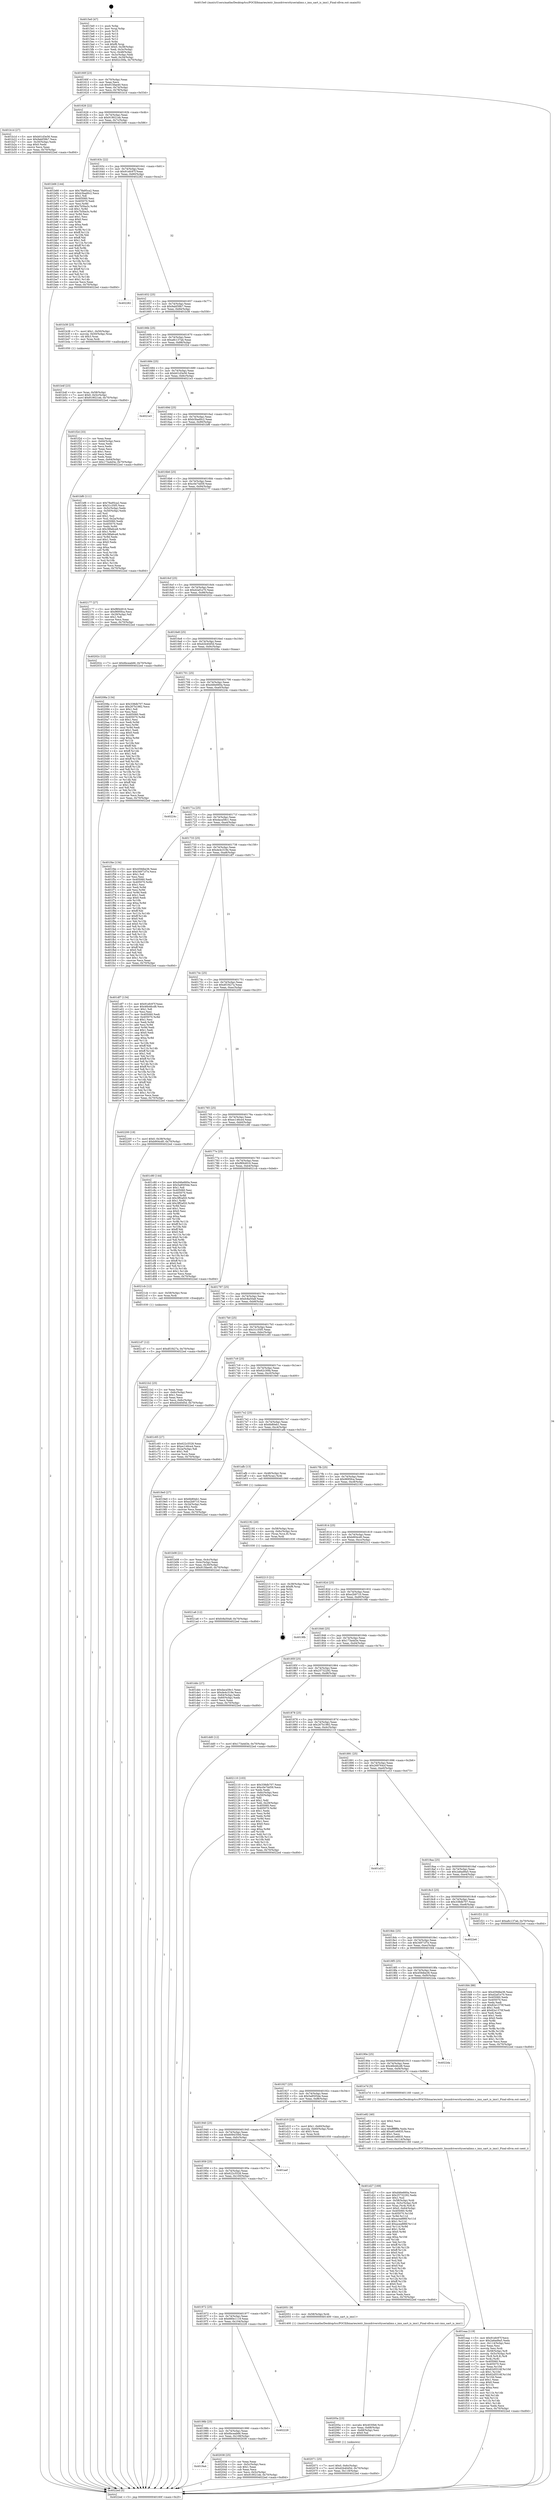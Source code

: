 digraph "0x4015e0" {
  label = "0x4015e0 (/mnt/c/Users/mathe/Desktop/tcc/POCII/binaries/extr_linuxdriversttyserialimx.c_imx_uart_is_imx1_Final-ollvm.out::main(0))"
  labelloc = "t"
  node[shape=record]

  Entry [label="",width=0.3,height=0.3,shape=circle,fillcolor=black,style=filled]
  "0x40160f" [label="{
     0x40160f [23]\l
     | [instrs]\l
     &nbsp;&nbsp;0x40160f \<+3\>: mov -0x70(%rbp),%eax\l
     &nbsp;&nbsp;0x401612 \<+2\>: mov %eax,%ecx\l
     &nbsp;&nbsp;0x401614 \<+6\>: sub $0x915fae40,%ecx\l
     &nbsp;&nbsp;0x40161a \<+3\>: mov %eax,-0x74(%rbp)\l
     &nbsp;&nbsp;0x40161d \<+3\>: mov %ecx,-0x78(%rbp)\l
     &nbsp;&nbsp;0x401620 \<+6\>: je 0000000000401b1d \<main+0x53d\>\l
  }"]
  "0x401b1d" [label="{
     0x401b1d [27]\l
     | [instrs]\l
     &nbsp;&nbsp;0x401b1d \<+5\>: mov $0xb01d3e56,%eax\l
     &nbsp;&nbsp;0x401b22 \<+5\>: mov $0x9abf39b7,%ecx\l
     &nbsp;&nbsp;0x401b27 \<+3\>: mov -0x30(%rbp),%edx\l
     &nbsp;&nbsp;0x401b2a \<+3\>: cmp $0x0,%edx\l
     &nbsp;&nbsp;0x401b2d \<+3\>: cmove %ecx,%eax\l
     &nbsp;&nbsp;0x401b30 \<+3\>: mov %eax,-0x70(%rbp)\l
     &nbsp;&nbsp;0x401b33 \<+5\>: jmp 00000000004022ed \<main+0xd0d\>\l
  }"]
  "0x401626" [label="{
     0x401626 [22]\l
     | [instrs]\l
     &nbsp;&nbsp;0x401626 \<+5\>: jmp 000000000040162b \<main+0x4b\>\l
     &nbsp;&nbsp;0x40162b \<+3\>: mov -0x74(%rbp),%eax\l
     &nbsp;&nbsp;0x40162e \<+5\>: sub $0x919021eb,%eax\l
     &nbsp;&nbsp;0x401633 \<+3\>: mov %eax,-0x7c(%rbp)\l
     &nbsp;&nbsp;0x401636 \<+6\>: je 0000000000401b66 \<main+0x586\>\l
  }"]
  Exit [label="",width=0.3,height=0.3,shape=circle,fillcolor=black,style=filled,peripheries=2]
  "0x401b66" [label="{
     0x401b66 [144]\l
     | [instrs]\l
     &nbsp;&nbsp;0x401b66 \<+5\>: mov $0x78a95ca2,%eax\l
     &nbsp;&nbsp;0x401b6b \<+5\>: mov $0xb3bad0c2,%ecx\l
     &nbsp;&nbsp;0x401b70 \<+2\>: mov $0x1,%dl\l
     &nbsp;&nbsp;0x401b72 \<+7\>: mov 0x405060,%esi\l
     &nbsp;&nbsp;0x401b79 \<+7\>: mov 0x405070,%edi\l
     &nbsp;&nbsp;0x401b80 \<+3\>: mov %esi,%r8d\l
     &nbsp;&nbsp;0x401b83 \<+7\>: add $0x7b5ba3c,%r8d\l
     &nbsp;&nbsp;0x401b8a \<+4\>: sub $0x1,%r8d\l
     &nbsp;&nbsp;0x401b8e \<+7\>: sub $0x7b5ba3c,%r8d\l
     &nbsp;&nbsp;0x401b95 \<+4\>: imul %r8d,%esi\l
     &nbsp;&nbsp;0x401b99 \<+3\>: and $0x1,%esi\l
     &nbsp;&nbsp;0x401b9c \<+3\>: cmp $0x0,%esi\l
     &nbsp;&nbsp;0x401b9f \<+4\>: sete %r9b\l
     &nbsp;&nbsp;0x401ba3 \<+3\>: cmp $0xa,%edi\l
     &nbsp;&nbsp;0x401ba6 \<+4\>: setl %r10b\l
     &nbsp;&nbsp;0x401baa \<+3\>: mov %r9b,%r11b\l
     &nbsp;&nbsp;0x401bad \<+4\>: xor $0xff,%r11b\l
     &nbsp;&nbsp;0x401bb1 \<+3\>: mov %r10b,%bl\l
     &nbsp;&nbsp;0x401bb4 \<+3\>: xor $0xff,%bl\l
     &nbsp;&nbsp;0x401bb7 \<+3\>: xor $0x1,%dl\l
     &nbsp;&nbsp;0x401bba \<+3\>: mov %r11b,%r14b\l
     &nbsp;&nbsp;0x401bbd \<+4\>: and $0xff,%r14b\l
     &nbsp;&nbsp;0x401bc1 \<+3\>: and %dl,%r9b\l
     &nbsp;&nbsp;0x401bc4 \<+3\>: mov %bl,%r15b\l
     &nbsp;&nbsp;0x401bc7 \<+4\>: and $0xff,%r15b\l
     &nbsp;&nbsp;0x401bcb \<+3\>: and %dl,%r10b\l
     &nbsp;&nbsp;0x401bce \<+3\>: or %r9b,%r14b\l
     &nbsp;&nbsp;0x401bd1 \<+3\>: or %r10b,%r15b\l
     &nbsp;&nbsp;0x401bd4 \<+3\>: xor %r15b,%r14b\l
     &nbsp;&nbsp;0x401bd7 \<+3\>: or %bl,%r11b\l
     &nbsp;&nbsp;0x401bda \<+4\>: xor $0xff,%r11b\l
     &nbsp;&nbsp;0x401bde \<+3\>: or $0x1,%dl\l
     &nbsp;&nbsp;0x401be1 \<+3\>: and %dl,%r11b\l
     &nbsp;&nbsp;0x401be4 \<+3\>: or %r11b,%r14b\l
     &nbsp;&nbsp;0x401be7 \<+4\>: test $0x1,%r14b\l
     &nbsp;&nbsp;0x401beb \<+3\>: cmovne %ecx,%eax\l
     &nbsp;&nbsp;0x401bee \<+3\>: mov %eax,-0x70(%rbp)\l
     &nbsp;&nbsp;0x401bf1 \<+5\>: jmp 00000000004022ed \<main+0xd0d\>\l
  }"]
  "0x40163c" [label="{
     0x40163c [22]\l
     | [instrs]\l
     &nbsp;&nbsp;0x40163c \<+5\>: jmp 0000000000401641 \<main+0x61\>\l
     &nbsp;&nbsp;0x401641 \<+3\>: mov -0x74(%rbp),%eax\l
     &nbsp;&nbsp;0x401644 \<+5\>: sub $0x91efc97f,%eax\l
     &nbsp;&nbsp;0x401649 \<+3\>: mov %eax,-0x80(%rbp)\l
     &nbsp;&nbsp;0x40164c \<+6\>: je 0000000000402282 \<main+0xca2\>\l
  }"]
  "0x4021d7" [label="{
     0x4021d7 [12]\l
     | [instrs]\l
     &nbsp;&nbsp;0x4021d7 \<+7\>: movl $0xdf1f427a,-0x70(%rbp)\l
     &nbsp;&nbsp;0x4021de \<+5\>: jmp 00000000004022ed \<main+0xd0d\>\l
  }"]
  "0x402282" [label="{
     0x402282\l
  }", style=dashed]
  "0x401652" [label="{
     0x401652 [25]\l
     | [instrs]\l
     &nbsp;&nbsp;0x401652 \<+5\>: jmp 0000000000401657 \<main+0x77\>\l
     &nbsp;&nbsp;0x401657 \<+3\>: mov -0x74(%rbp),%eax\l
     &nbsp;&nbsp;0x40165a \<+5\>: sub $0x9abf39b7,%eax\l
     &nbsp;&nbsp;0x40165f \<+6\>: mov %eax,-0x84(%rbp)\l
     &nbsp;&nbsp;0x401665 \<+6\>: je 0000000000401b38 \<main+0x558\>\l
  }"]
  "0x4021a6" [label="{
     0x4021a6 [12]\l
     | [instrs]\l
     &nbsp;&nbsp;0x4021a6 \<+7\>: movl $0xfc8a50a8,-0x70(%rbp)\l
     &nbsp;&nbsp;0x4021ad \<+5\>: jmp 00000000004022ed \<main+0xd0d\>\l
  }"]
  "0x401b38" [label="{
     0x401b38 [23]\l
     | [instrs]\l
     &nbsp;&nbsp;0x401b38 \<+7\>: movl $0x1,-0x50(%rbp)\l
     &nbsp;&nbsp;0x401b3f \<+4\>: movslq -0x50(%rbp),%rax\l
     &nbsp;&nbsp;0x401b43 \<+4\>: shl $0x3,%rax\l
     &nbsp;&nbsp;0x401b47 \<+3\>: mov %rax,%rdi\l
     &nbsp;&nbsp;0x401b4a \<+5\>: call 0000000000401050 \<malloc@plt\>\l
     | [calls]\l
     &nbsp;&nbsp;0x401050 \{1\} (unknown)\l
  }"]
  "0x40166b" [label="{
     0x40166b [25]\l
     | [instrs]\l
     &nbsp;&nbsp;0x40166b \<+5\>: jmp 0000000000401670 \<main+0x90\>\l
     &nbsp;&nbsp;0x401670 \<+3\>: mov -0x74(%rbp),%eax\l
     &nbsp;&nbsp;0x401673 \<+5\>: sub $0xa8c137ab,%eax\l
     &nbsp;&nbsp;0x401678 \<+6\>: mov %eax,-0x88(%rbp)\l
     &nbsp;&nbsp;0x40167e \<+6\>: je 0000000000401f2d \<main+0x94d\>\l
  }"]
  "0x402071" [label="{
     0x402071 [25]\l
     | [instrs]\l
     &nbsp;&nbsp;0x402071 \<+7\>: movl $0x0,-0x6c(%rbp)\l
     &nbsp;&nbsp;0x402078 \<+7\>: movl $0xd2b40d5d,-0x70(%rbp)\l
     &nbsp;&nbsp;0x40207f \<+6\>: mov %eax,-0x118(%rbp)\l
     &nbsp;&nbsp;0x402085 \<+5\>: jmp 00000000004022ed \<main+0xd0d\>\l
  }"]
  "0x401f2d" [label="{
     0x401f2d [33]\l
     | [instrs]\l
     &nbsp;&nbsp;0x401f2d \<+2\>: xor %eax,%eax\l
     &nbsp;&nbsp;0x401f2f \<+3\>: mov -0x64(%rbp),%ecx\l
     &nbsp;&nbsp;0x401f32 \<+2\>: mov %eax,%edx\l
     &nbsp;&nbsp;0x401f34 \<+2\>: sub %ecx,%edx\l
     &nbsp;&nbsp;0x401f36 \<+2\>: mov %eax,%ecx\l
     &nbsp;&nbsp;0x401f38 \<+3\>: sub $0x1,%ecx\l
     &nbsp;&nbsp;0x401f3b \<+2\>: add %ecx,%edx\l
     &nbsp;&nbsp;0x401f3d \<+2\>: sub %edx,%eax\l
     &nbsp;&nbsp;0x401f3f \<+3\>: mov %eax,-0x64(%rbp)\l
     &nbsp;&nbsp;0x401f42 \<+7\>: movl $0x173a4d3e,-0x70(%rbp)\l
     &nbsp;&nbsp;0x401f49 \<+5\>: jmp 00000000004022ed \<main+0xd0d\>\l
  }"]
  "0x401684" [label="{
     0x401684 [25]\l
     | [instrs]\l
     &nbsp;&nbsp;0x401684 \<+5\>: jmp 0000000000401689 \<main+0xa9\>\l
     &nbsp;&nbsp;0x401689 \<+3\>: mov -0x74(%rbp),%eax\l
     &nbsp;&nbsp;0x40168c \<+5\>: sub $0xb01d3e56,%eax\l
     &nbsp;&nbsp;0x401691 \<+6\>: mov %eax,-0x8c(%rbp)\l
     &nbsp;&nbsp;0x401697 \<+6\>: je 00000000004021e3 \<main+0xc03\>\l
  }"]
  "0x40205a" [label="{
     0x40205a [23]\l
     | [instrs]\l
     &nbsp;&nbsp;0x40205a \<+10\>: movabs $0x4030b6,%rdi\l
     &nbsp;&nbsp;0x402064 \<+3\>: mov %eax,-0x68(%rbp)\l
     &nbsp;&nbsp;0x402067 \<+3\>: mov -0x68(%rbp),%esi\l
     &nbsp;&nbsp;0x40206a \<+2\>: mov $0x0,%al\l
     &nbsp;&nbsp;0x40206c \<+5\>: call 0000000000401040 \<printf@plt\>\l
     | [calls]\l
     &nbsp;&nbsp;0x401040 \{1\} (unknown)\l
  }"]
  "0x4021e3" [label="{
     0x4021e3\l
  }", style=dashed]
  "0x40169d" [label="{
     0x40169d [25]\l
     | [instrs]\l
     &nbsp;&nbsp;0x40169d \<+5\>: jmp 00000000004016a2 \<main+0xc2\>\l
     &nbsp;&nbsp;0x4016a2 \<+3\>: mov -0x74(%rbp),%eax\l
     &nbsp;&nbsp;0x4016a5 \<+5\>: sub $0xb3bad0c2,%eax\l
     &nbsp;&nbsp;0x4016aa \<+6\>: mov %eax,-0x90(%rbp)\l
     &nbsp;&nbsp;0x4016b0 \<+6\>: je 0000000000401bf6 \<main+0x616\>\l
  }"]
  "0x4019a4" [label="{
     0x4019a4\l
  }", style=dashed]
  "0x401bf6" [label="{
     0x401bf6 [111]\l
     | [instrs]\l
     &nbsp;&nbsp;0x401bf6 \<+5\>: mov $0x78a95ca2,%eax\l
     &nbsp;&nbsp;0x401bfb \<+5\>: mov $0x31c35f5,%ecx\l
     &nbsp;&nbsp;0x401c00 \<+3\>: mov -0x5c(%rbp),%edx\l
     &nbsp;&nbsp;0x401c03 \<+3\>: cmp -0x50(%rbp),%edx\l
     &nbsp;&nbsp;0x401c06 \<+4\>: setl %sil\l
     &nbsp;&nbsp;0x401c0a \<+4\>: and $0x1,%sil\l
     &nbsp;&nbsp;0x401c0e \<+4\>: mov %sil,-0x2a(%rbp)\l
     &nbsp;&nbsp;0x401c12 \<+7\>: mov 0x405060,%edx\l
     &nbsp;&nbsp;0x401c19 \<+7\>: mov 0x405070,%edi\l
     &nbsp;&nbsp;0x401c20 \<+3\>: mov %edx,%r8d\l
     &nbsp;&nbsp;0x401c23 \<+7\>: sub $0x38fa6ce8,%r8d\l
     &nbsp;&nbsp;0x401c2a \<+4\>: sub $0x1,%r8d\l
     &nbsp;&nbsp;0x401c2e \<+7\>: add $0x38fa6ce8,%r8d\l
     &nbsp;&nbsp;0x401c35 \<+4\>: imul %r8d,%edx\l
     &nbsp;&nbsp;0x401c39 \<+3\>: and $0x1,%edx\l
     &nbsp;&nbsp;0x401c3c \<+3\>: cmp $0x0,%edx\l
     &nbsp;&nbsp;0x401c3f \<+4\>: sete %sil\l
     &nbsp;&nbsp;0x401c43 \<+3\>: cmp $0xa,%edi\l
     &nbsp;&nbsp;0x401c46 \<+4\>: setl %r9b\l
     &nbsp;&nbsp;0x401c4a \<+3\>: mov %sil,%r10b\l
     &nbsp;&nbsp;0x401c4d \<+3\>: and %r9b,%r10b\l
     &nbsp;&nbsp;0x401c50 \<+3\>: xor %r9b,%sil\l
     &nbsp;&nbsp;0x401c53 \<+3\>: or %sil,%r10b\l
     &nbsp;&nbsp;0x401c56 \<+4\>: test $0x1,%r10b\l
     &nbsp;&nbsp;0x401c5a \<+3\>: cmovne %ecx,%eax\l
     &nbsp;&nbsp;0x401c5d \<+3\>: mov %eax,-0x70(%rbp)\l
     &nbsp;&nbsp;0x401c60 \<+5\>: jmp 00000000004022ed \<main+0xd0d\>\l
  }"]
  "0x4016b6" [label="{
     0x4016b6 [25]\l
     | [instrs]\l
     &nbsp;&nbsp;0x4016b6 \<+5\>: jmp 00000000004016bb \<main+0xdb\>\l
     &nbsp;&nbsp;0x4016bb \<+3\>: mov -0x74(%rbp),%eax\l
     &nbsp;&nbsp;0x4016be \<+5\>: sub $0xc0e74d59,%eax\l
     &nbsp;&nbsp;0x4016c3 \<+6\>: mov %eax,-0x94(%rbp)\l
     &nbsp;&nbsp;0x4016c9 \<+6\>: je 0000000000402177 \<main+0xb97\>\l
  }"]
  "0x402038" [label="{
     0x402038 [25]\l
     | [instrs]\l
     &nbsp;&nbsp;0x402038 \<+2\>: xor %eax,%eax\l
     &nbsp;&nbsp;0x40203a \<+3\>: mov -0x5c(%rbp),%ecx\l
     &nbsp;&nbsp;0x40203d \<+3\>: sub $0x1,%eax\l
     &nbsp;&nbsp;0x402040 \<+2\>: sub %eax,%ecx\l
     &nbsp;&nbsp;0x402042 \<+3\>: mov %ecx,-0x5c(%rbp)\l
     &nbsp;&nbsp;0x402045 \<+7\>: movl $0x919021eb,-0x70(%rbp)\l
     &nbsp;&nbsp;0x40204c \<+5\>: jmp 00000000004022ed \<main+0xd0d\>\l
  }"]
  "0x402177" [label="{
     0x402177 [27]\l
     | [instrs]\l
     &nbsp;&nbsp;0x402177 \<+5\>: mov $0xf8f44916,%eax\l
     &nbsp;&nbsp;0x40217c \<+5\>: mov $0x9695fca,%ecx\l
     &nbsp;&nbsp;0x402181 \<+3\>: mov -0x29(%rbp),%dl\l
     &nbsp;&nbsp;0x402184 \<+3\>: test $0x1,%dl\l
     &nbsp;&nbsp;0x402187 \<+3\>: cmovne %ecx,%eax\l
     &nbsp;&nbsp;0x40218a \<+3\>: mov %eax,-0x70(%rbp)\l
     &nbsp;&nbsp;0x40218d \<+5\>: jmp 00000000004022ed \<main+0xd0d\>\l
  }"]
  "0x4016cf" [label="{
     0x4016cf [25]\l
     | [instrs]\l
     &nbsp;&nbsp;0x4016cf \<+5\>: jmp 00000000004016d4 \<main+0xf4\>\l
     &nbsp;&nbsp;0x4016d4 \<+3\>: mov -0x74(%rbp),%eax\l
     &nbsp;&nbsp;0x4016d7 \<+5\>: sub $0xd2af1e70,%eax\l
     &nbsp;&nbsp;0x4016dc \<+6\>: mov %eax,-0x98(%rbp)\l
     &nbsp;&nbsp;0x4016e2 \<+6\>: je 000000000040202c \<main+0xa4c\>\l
  }"]
  "0x40198b" [label="{
     0x40198b [25]\l
     | [instrs]\l
     &nbsp;&nbsp;0x40198b \<+5\>: jmp 0000000000401990 \<main+0x3b0\>\l
     &nbsp;&nbsp;0x401990 \<+3\>: mov -0x74(%rbp),%eax\l
     &nbsp;&nbsp;0x401993 \<+5\>: sub $0x6bceab66,%eax\l
     &nbsp;&nbsp;0x401998 \<+6\>: mov %eax,-0x108(%rbp)\l
     &nbsp;&nbsp;0x40199e \<+6\>: je 0000000000402038 \<main+0xa58\>\l
  }"]
  "0x40202c" [label="{
     0x40202c [12]\l
     | [instrs]\l
     &nbsp;&nbsp;0x40202c \<+7\>: movl $0x6bceab66,-0x70(%rbp)\l
     &nbsp;&nbsp;0x402033 \<+5\>: jmp 00000000004022ed \<main+0xd0d\>\l
  }"]
  "0x4016e8" [label="{
     0x4016e8 [25]\l
     | [instrs]\l
     &nbsp;&nbsp;0x4016e8 \<+5\>: jmp 00000000004016ed \<main+0x10d\>\l
     &nbsp;&nbsp;0x4016ed \<+3\>: mov -0x74(%rbp),%eax\l
     &nbsp;&nbsp;0x4016f0 \<+5\>: sub $0xd2b40d5d,%eax\l
     &nbsp;&nbsp;0x4016f5 \<+6\>: mov %eax,-0x9c(%rbp)\l
     &nbsp;&nbsp;0x4016fb \<+6\>: je 000000000040208a \<main+0xaaa\>\l
  }"]
  "0x402228" [label="{
     0x402228\l
  }", style=dashed]
  "0x40208a" [label="{
     0x40208a [134]\l
     | [instrs]\l
     &nbsp;&nbsp;0x40208a \<+5\>: mov $0x338db707,%eax\l
     &nbsp;&nbsp;0x40208f \<+5\>: mov $0x267b1982,%ecx\l
     &nbsp;&nbsp;0x402094 \<+2\>: mov $0x1,%dl\l
     &nbsp;&nbsp;0x402096 \<+2\>: xor %esi,%esi\l
     &nbsp;&nbsp;0x402098 \<+7\>: mov 0x405060,%edi\l
     &nbsp;&nbsp;0x40209f \<+8\>: mov 0x405070,%r8d\l
     &nbsp;&nbsp;0x4020a7 \<+3\>: sub $0x1,%esi\l
     &nbsp;&nbsp;0x4020aa \<+3\>: mov %edi,%r9d\l
     &nbsp;&nbsp;0x4020ad \<+3\>: add %esi,%r9d\l
     &nbsp;&nbsp;0x4020b0 \<+4\>: imul %r9d,%edi\l
     &nbsp;&nbsp;0x4020b4 \<+3\>: and $0x1,%edi\l
     &nbsp;&nbsp;0x4020b7 \<+3\>: cmp $0x0,%edi\l
     &nbsp;&nbsp;0x4020ba \<+4\>: sete %r10b\l
     &nbsp;&nbsp;0x4020be \<+4\>: cmp $0xa,%r8d\l
     &nbsp;&nbsp;0x4020c2 \<+4\>: setl %r11b\l
     &nbsp;&nbsp;0x4020c6 \<+3\>: mov %r10b,%bl\l
     &nbsp;&nbsp;0x4020c9 \<+3\>: xor $0xff,%bl\l
     &nbsp;&nbsp;0x4020cc \<+3\>: mov %r11b,%r14b\l
     &nbsp;&nbsp;0x4020cf \<+4\>: xor $0xff,%r14b\l
     &nbsp;&nbsp;0x4020d3 \<+3\>: xor $0x1,%dl\l
     &nbsp;&nbsp;0x4020d6 \<+3\>: mov %bl,%r15b\l
     &nbsp;&nbsp;0x4020d9 \<+4\>: and $0xff,%r15b\l
     &nbsp;&nbsp;0x4020dd \<+3\>: and %dl,%r10b\l
     &nbsp;&nbsp;0x4020e0 \<+3\>: mov %r14b,%r12b\l
     &nbsp;&nbsp;0x4020e3 \<+4\>: and $0xff,%r12b\l
     &nbsp;&nbsp;0x4020e7 \<+3\>: and %dl,%r11b\l
     &nbsp;&nbsp;0x4020ea \<+3\>: or %r10b,%r15b\l
     &nbsp;&nbsp;0x4020ed \<+3\>: or %r11b,%r12b\l
     &nbsp;&nbsp;0x4020f0 \<+3\>: xor %r12b,%r15b\l
     &nbsp;&nbsp;0x4020f3 \<+3\>: or %r14b,%bl\l
     &nbsp;&nbsp;0x4020f6 \<+3\>: xor $0xff,%bl\l
     &nbsp;&nbsp;0x4020f9 \<+3\>: or $0x1,%dl\l
     &nbsp;&nbsp;0x4020fc \<+2\>: and %dl,%bl\l
     &nbsp;&nbsp;0x4020fe \<+3\>: or %bl,%r15b\l
     &nbsp;&nbsp;0x402101 \<+4\>: test $0x1,%r15b\l
     &nbsp;&nbsp;0x402105 \<+3\>: cmovne %ecx,%eax\l
     &nbsp;&nbsp;0x402108 \<+3\>: mov %eax,-0x70(%rbp)\l
     &nbsp;&nbsp;0x40210b \<+5\>: jmp 00000000004022ed \<main+0xd0d\>\l
  }"]
  "0x401701" [label="{
     0x401701 [25]\l
     | [instrs]\l
     &nbsp;&nbsp;0x401701 \<+5\>: jmp 0000000000401706 \<main+0x126\>\l
     &nbsp;&nbsp;0x401706 \<+3\>: mov -0x74(%rbp),%eax\l
     &nbsp;&nbsp;0x401709 \<+5\>: sub $0xd46e660a,%eax\l
     &nbsp;&nbsp;0x40170e \<+6\>: mov %eax,-0xa0(%rbp)\l
     &nbsp;&nbsp;0x401714 \<+6\>: je 000000000040224c \<main+0xc6c\>\l
  }"]
  "0x401972" [label="{
     0x401972 [25]\l
     | [instrs]\l
     &nbsp;&nbsp;0x401972 \<+5\>: jmp 0000000000401977 \<main+0x397\>\l
     &nbsp;&nbsp;0x401977 \<+3\>: mov -0x74(%rbp),%eax\l
     &nbsp;&nbsp;0x40197a \<+5\>: sub $0x680e1119,%eax\l
     &nbsp;&nbsp;0x40197f \<+6\>: mov %eax,-0x104(%rbp)\l
     &nbsp;&nbsp;0x401985 \<+6\>: je 0000000000402228 \<main+0xc48\>\l
  }"]
  "0x40224c" [label="{
     0x40224c\l
  }", style=dashed]
  "0x40171a" [label="{
     0x40171a [25]\l
     | [instrs]\l
     &nbsp;&nbsp;0x40171a \<+5\>: jmp 000000000040171f \<main+0x13f\>\l
     &nbsp;&nbsp;0x40171f \<+3\>: mov -0x74(%rbp),%eax\l
     &nbsp;&nbsp;0x401722 \<+5\>: sub $0xdaca58c1,%eax\l
     &nbsp;&nbsp;0x401727 \<+6\>: mov %eax,-0xa4(%rbp)\l
     &nbsp;&nbsp;0x40172d \<+6\>: je 0000000000401f4e \<main+0x96e\>\l
  }"]
  "0x402051" [label="{
     0x402051 [9]\l
     | [instrs]\l
     &nbsp;&nbsp;0x402051 \<+4\>: mov -0x58(%rbp),%rdi\l
     &nbsp;&nbsp;0x402055 \<+5\>: call 0000000000401400 \<imx_uart_is_imx1\>\l
     | [calls]\l
     &nbsp;&nbsp;0x401400 \{1\} (/mnt/c/Users/mathe/Desktop/tcc/POCII/binaries/extr_linuxdriversttyserialimx.c_imx_uart_is_imx1_Final-ollvm.out::imx_uart_is_imx1)\l
  }"]
  "0x401f4e" [label="{
     0x401f4e [134]\l
     | [instrs]\l
     &nbsp;&nbsp;0x401f4e \<+5\>: mov $0x459dbe36,%eax\l
     &nbsp;&nbsp;0x401f53 \<+5\>: mov $0x34971f7e,%ecx\l
     &nbsp;&nbsp;0x401f58 \<+2\>: mov $0x1,%dl\l
     &nbsp;&nbsp;0x401f5a \<+2\>: xor %esi,%esi\l
     &nbsp;&nbsp;0x401f5c \<+7\>: mov 0x405060,%edi\l
     &nbsp;&nbsp;0x401f63 \<+8\>: mov 0x405070,%r8d\l
     &nbsp;&nbsp;0x401f6b \<+3\>: sub $0x1,%esi\l
     &nbsp;&nbsp;0x401f6e \<+3\>: mov %edi,%r9d\l
     &nbsp;&nbsp;0x401f71 \<+3\>: add %esi,%r9d\l
     &nbsp;&nbsp;0x401f74 \<+4\>: imul %r9d,%edi\l
     &nbsp;&nbsp;0x401f78 \<+3\>: and $0x1,%edi\l
     &nbsp;&nbsp;0x401f7b \<+3\>: cmp $0x0,%edi\l
     &nbsp;&nbsp;0x401f7e \<+4\>: sete %r10b\l
     &nbsp;&nbsp;0x401f82 \<+4\>: cmp $0xa,%r8d\l
     &nbsp;&nbsp;0x401f86 \<+4\>: setl %r11b\l
     &nbsp;&nbsp;0x401f8a \<+3\>: mov %r10b,%bl\l
     &nbsp;&nbsp;0x401f8d \<+3\>: xor $0xff,%bl\l
     &nbsp;&nbsp;0x401f90 \<+3\>: mov %r11b,%r14b\l
     &nbsp;&nbsp;0x401f93 \<+4\>: xor $0xff,%r14b\l
     &nbsp;&nbsp;0x401f97 \<+3\>: xor $0x0,%dl\l
     &nbsp;&nbsp;0x401f9a \<+3\>: mov %bl,%r15b\l
     &nbsp;&nbsp;0x401f9d \<+4\>: and $0x0,%r15b\l
     &nbsp;&nbsp;0x401fa1 \<+3\>: and %dl,%r10b\l
     &nbsp;&nbsp;0x401fa4 \<+3\>: mov %r14b,%r12b\l
     &nbsp;&nbsp;0x401fa7 \<+4\>: and $0x0,%r12b\l
     &nbsp;&nbsp;0x401fab \<+3\>: and %dl,%r11b\l
     &nbsp;&nbsp;0x401fae \<+3\>: or %r10b,%r15b\l
     &nbsp;&nbsp;0x401fb1 \<+3\>: or %r11b,%r12b\l
     &nbsp;&nbsp;0x401fb4 \<+3\>: xor %r12b,%r15b\l
     &nbsp;&nbsp;0x401fb7 \<+3\>: or %r14b,%bl\l
     &nbsp;&nbsp;0x401fba \<+3\>: xor $0xff,%bl\l
     &nbsp;&nbsp;0x401fbd \<+3\>: or $0x0,%dl\l
     &nbsp;&nbsp;0x401fc0 \<+2\>: and %dl,%bl\l
     &nbsp;&nbsp;0x401fc2 \<+3\>: or %bl,%r15b\l
     &nbsp;&nbsp;0x401fc5 \<+4\>: test $0x1,%r15b\l
     &nbsp;&nbsp;0x401fc9 \<+3\>: cmovne %ecx,%eax\l
     &nbsp;&nbsp;0x401fcc \<+3\>: mov %eax,-0x70(%rbp)\l
     &nbsp;&nbsp;0x401fcf \<+5\>: jmp 00000000004022ed \<main+0xd0d\>\l
  }"]
  "0x401733" [label="{
     0x401733 [25]\l
     | [instrs]\l
     &nbsp;&nbsp;0x401733 \<+5\>: jmp 0000000000401738 \<main+0x158\>\l
     &nbsp;&nbsp;0x401738 \<+3\>: mov -0x74(%rbp),%eax\l
     &nbsp;&nbsp;0x40173b \<+5\>: sub $0xde4c319e,%eax\l
     &nbsp;&nbsp;0x401740 \<+6\>: mov %eax,-0xa8(%rbp)\l
     &nbsp;&nbsp;0x401746 \<+6\>: je 0000000000401df7 \<main+0x817\>\l
  }"]
  "0x401959" [label="{
     0x401959 [25]\l
     | [instrs]\l
     &nbsp;&nbsp;0x401959 \<+5\>: jmp 000000000040195e \<main+0x37e\>\l
     &nbsp;&nbsp;0x40195e \<+3\>: mov -0x74(%rbp),%eax\l
     &nbsp;&nbsp;0x401961 \<+5\>: sub $0x622c5528,%eax\l
     &nbsp;&nbsp;0x401966 \<+6\>: mov %eax,-0x100(%rbp)\l
     &nbsp;&nbsp;0x40196c \<+6\>: je 0000000000402051 \<main+0xa71\>\l
  }"]
  "0x401df7" [label="{
     0x401df7 [134]\l
     | [instrs]\l
     &nbsp;&nbsp;0x401df7 \<+5\>: mov $0x91efc97f,%eax\l
     &nbsp;&nbsp;0x401dfc \<+5\>: mov $0x46b46cd8,%ecx\l
     &nbsp;&nbsp;0x401e01 \<+2\>: mov $0x1,%dl\l
     &nbsp;&nbsp;0x401e03 \<+2\>: xor %esi,%esi\l
     &nbsp;&nbsp;0x401e05 \<+7\>: mov 0x405060,%edi\l
     &nbsp;&nbsp;0x401e0c \<+8\>: mov 0x405070,%r8d\l
     &nbsp;&nbsp;0x401e14 \<+3\>: sub $0x1,%esi\l
     &nbsp;&nbsp;0x401e17 \<+3\>: mov %edi,%r9d\l
     &nbsp;&nbsp;0x401e1a \<+3\>: add %esi,%r9d\l
     &nbsp;&nbsp;0x401e1d \<+4\>: imul %r9d,%edi\l
     &nbsp;&nbsp;0x401e21 \<+3\>: and $0x1,%edi\l
     &nbsp;&nbsp;0x401e24 \<+3\>: cmp $0x0,%edi\l
     &nbsp;&nbsp;0x401e27 \<+4\>: sete %r10b\l
     &nbsp;&nbsp;0x401e2b \<+4\>: cmp $0xa,%r8d\l
     &nbsp;&nbsp;0x401e2f \<+4\>: setl %r11b\l
     &nbsp;&nbsp;0x401e33 \<+3\>: mov %r10b,%bl\l
     &nbsp;&nbsp;0x401e36 \<+3\>: xor $0xff,%bl\l
     &nbsp;&nbsp;0x401e39 \<+3\>: mov %r11b,%r14b\l
     &nbsp;&nbsp;0x401e3c \<+4\>: xor $0xff,%r14b\l
     &nbsp;&nbsp;0x401e40 \<+3\>: xor $0x1,%dl\l
     &nbsp;&nbsp;0x401e43 \<+3\>: mov %bl,%r15b\l
     &nbsp;&nbsp;0x401e46 \<+4\>: and $0xff,%r15b\l
     &nbsp;&nbsp;0x401e4a \<+3\>: and %dl,%r10b\l
     &nbsp;&nbsp;0x401e4d \<+3\>: mov %r14b,%r12b\l
     &nbsp;&nbsp;0x401e50 \<+4\>: and $0xff,%r12b\l
     &nbsp;&nbsp;0x401e54 \<+3\>: and %dl,%r11b\l
     &nbsp;&nbsp;0x401e57 \<+3\>: or %r10b,%r15b\l
     &nbsp;&nbsp;0x401e5a \<+3\>: or %r11b,%r12b\l
     &nbsp;&nbsp;0x401e5d \<+3\>: xor %r12b,%r15b\l
     &nbsp;&nbsp;0x401e60 \<+3\>: or %r14b,%bl\l
     &nbsp;&nbsp;0x401e63 \<+3\>: xor $0xff,%bl\l
     &nbsp;&nbsp;0x401e66 \<+3\>: or $0x1,%dl\l
     &nbsp;&nbsp;0x401e69 \<+2\>: and %dl,%bl\l
     &nbsp;&nbsp;0x401e6b \<+3\>: or %bl,%r15b\l
     &nbsp;&nbsp;0x401e6e \<+4\>: test $0x1,%r15b\l
     &nbsp;&nbsp;0x401e72 \<+3\>: cmovne %ecx,%eax\l
     &nbsp;&nbsp;0x401e75 \<+3\>: mov %eax,-0x70(%rbp)\l
     &nbsp;&nbsp;0x401e78 \<+5\>: jmp 00000000004022ed \<main+0xd0d\>\l
  }"]
  "0x40174c" [label="{
     0x40174c [25]\l
     | [instrs]\l
     &nbsp;&nbsp;0x40174c \<+5\>: jmp 0000000000401751 \<main+0x171\>\l
     &nbsp;&nbsp;0x401751 \<+3\>: mov -0x74(%rbp),%eax\l
     &nbsp;&nbsp;0x401754 \<+5\>: sub $0xdf1f427a,%eax\l
     &nbsp;&nbsp;0x401759 \<+6\>: mov %eax,-0xac(%rbp)\l
     &nbsp;&nbsp;0x40175f \<+6\>: je 0000000000402200 \<main+0xc20\>\l
  }"]
  "0x401aef" [label="{
     0x401aef\l
  }", style=dashed]
  "0x402200" [label="{
     0x402200 [19]\l
     | [instrs]\l
     &nbsp;&nbsp;0x402200 \<+7\>: movl $0x0,-0x38(%rbp)\l
     &nbsp;&nbsp;0x402207 \<+7\>: movl $0xb904cd0,-0x70(%rbp)\l
     &nbsp;&nbsp;0x40220e \<+5\>: jmp 00000000004022ed \<main+0xd0d\>\l
  }"]
  "0x401765" [label="{
     0x401765 [25]\l
     | [instrs]\l
     &nbsp;&nbsp;0x401765 \<+5\>: jmp 000000000040176a \<main+0x18a\>\l
     &nbsp;&nbsp;0x40176a \<+3\>: mov -0x74(%rbp),%eax\l
     &nbsp;&nbsp;0x40176d \<+5\>: sub $0xec146ce4,%eax\l
     &nbsp;&nbsp;0x401772 \<+6\>: mov %eax,-0xb0(%rbp)\l
     &nbsp;&nbsp;0x401778 \<+6\>: je 0000000000401c80 \<main+0x6a0\>\l
  }"]
  "0x401eaa" [label="{
     0x401eaa [119]\l
     | [instrs]\l
     &nbsp;&nbsp;0x401eaa \<+5\>: mov $0x91efc97f,%ecx\l
     &nbsp;&nbsp;0x401eaf \<+5\>: mov $0x2a6ad9a5,%edx\l
     &nbsp;&nbsp;0x401eb4 \<+6\>: mov -0x114(%rbp),%esi\l
     &nbsp;&nbsp;0x401eba \<+3\>: imul %eax,%esi\l
     &nbsp;&nbsp;0x401ebd \<+3\>: movslq %esi,%rdi\l
     &nbsp;&nbsp;0x401ec0 \<+4\>: mov -0x58(%rbp),%r8\l
     &nbsp;&nbsp;0x401ec4 \<+4\>: movslq -0x5c(%rbp),%r9\l
     &nbsp;&nbsp;0x401ec8 \<+4\>: mov (%r8,%r9,8),%r8\l
     &nbsp;&nbsp;0x401ecc \<+3\>: mov %rdi,(%r8)\l
     &nbsp;&nbsp;0x401ecf \<+7\>: mov 0x405060,%eax\l
     &nbsp;&nbsp;0x401ed6 \<+7\>: mov 0x405070,%esi\l
     &nbsp;&nbsp;0x401edd \<+3\>: mov %eax,%r10d\l
     &nbsp;&nbsp;0x401ee0 \<+7\>: sub $0x62d5516f,%r10d\l
     &nbsp;&nbsp;0x401ee7 \<+4\>: sub $0x1,%r10d\l
     &nbsp;&nbsp;0x401eeb \<+7\>: add $0x62d5516f,%r10d\l
     &nbsp;&nbsp;0x401ef2 \<+4\>: imul %r10d,%eax\l
     &nbsp;&nbsp;0x401ef6 \<+3\>: and $0x1,%eax\l
     &nbsp;&nbsp;0x401ef9 \<+3\>: cmp $0x0,%eax\l
     &nbsp;&nbsp;0x401efc \<+4\>: sete %r11b\l
     &nbsp;&nbsp;0x401f00 \<+3\>: cmp $0xa,%esi\l
     &nbsp;&nbsp;0x401f03 \<+3\>: setl %bl\l
     &nbsp;&nbsp;0x401f06 \<+3\>: mov %r11b,%r14b\l
     &nbsp;&nbsp;0x401f09 \<+3\>: and %bl,%r14b\l
     &nbsp;&nbsp;0x401f0c \<+3\>: xor %bl,%r11b\l
     &nbsp;&nbsp;0x401f0f \<+3\>: or %r11b,%r14b\l
     &nbsp;&nbsp;0x401f12 \<+4\>: test $0x1,%r14b\l
     &nbsp;&nbsp;0x401f16 \<+3\>: cmovne %edx,%ecx\l
     &nbsp;&nbsp;0x401f19 \<+3\>: mov %ecx,-0x70(%rbp)\l
     &nbsp;&nbsp;0x401f1c \<+5\>: jmp 00000000004022ed \<main+0xd0d\>\l
  }"]
  "0x401c80" [label="{
     0x401c80 [144]\l
     | [instrs]\l
     &nbsp;&nbsp;0x401c80 \<+5\>: mov $0xd46e660a,%eax\l
     &nbsp;&nbsp;0x401c85 \<+5\>: mov $0x5a8505de,%ecx\l
     &nbsp;&nbsp;0x401c8a \<+2\>: mov $0x1,%dl\l
     &nbsp;&nbsp;0x401c8c \<+7\>: mov 0x405060,%esi\l
     &nbsp;&nbsp;0x401c93 \<+7\>: mov 0x405070,%edi\l
     &nbsp;&nbsp;0x401c9a \<+3\>: mov %esi,%r8d\l
     &nbsp;&nbsp;0x401c9d \<+7\>: sub $0x3ff2af20,%r8d\l
     &nbsp;&nbsp;0x401ca4 \<+4\>: sub $0x1,%r8d\l
     &nbsp;&nbsp;0x401ca8 \<+7\>: add $0x3ff2af20,%r8d\l
     &nbsp;&nbsp;0x401caf \<+4\>: imul %r8d,%esi\l
     &nbsp;&nbsp;0x401cb3 \<+3\>: and $0x1,%esi\l
     &nbsp;&nbsp;0x401cb6 \<+3\>: cmp $0x0,%esi\l
     &nbsp;&nbsp;0x401cb9 \<+4\>: sete %r9b\l
     &nbsp;&nbsp;0x401cbd \<+3\>: cmp $0xa,%edi\l
     &nbsp;&nbsp;0x401cc0 \<+4\>: setl %r10b\l
     &nbsp;&nbsp;0x401cc4 \<+3\>: mov %r9b,%r11b\l
     &nbsp;&nbsp;0x401cc7 \<+4\>: xor $0xff,%r11b\l
     &nbsp;&nbsp;0x401ccb \<+3\>: mov %r10b,%bl\l
     &nbsp;&nbsp;0x401cce \<+3\>: xor $0xff,%bl\l
     &nbsp;&nbsp;0x401cd1 \<+3\>: xor $0x0,%dl\l
     &nbsp;&nbsp;0x401cd4 \<+3\>: mov %r11b,%r14b\l
     &nbsp;&nbsp;0x401cd7 \<+4\>: and $0x0,%r14b\l
     &nbsp;&nbsp;0x401cdb \<+3\>: and %dl,%r9b\l
     &nbsp;&nbsp;0x401cde \<+3\>: mov %bl,%r15b\l
     &nbsp;&nbsp;0x401ce1 \<+4\>: and $0x0,%r15b\l
     &nbsp;&nbsp;0x401ce5 \<+3\>: and %dl,%r10b\l
     &nbsp;&nbsp;0x401ce8 \<+3\>: or %r9b,%r14b\l
     &nbsp;&nbsp;0x401ceb \<+3\>: or %r10b,%r15b\l
     &nbsp;&nbsp;0x401cee \<+3\>: xor %r15b,%r14b\l
     &nbsp;&nbsp;0x401cf1 \<+3\>: or %bl,%r11b\l
     &nbsp;&nbsp;0x401cf4 \<+4\>: xor $0xff,%r11b\l
     &nbsp;&nbsp;0x401cf8 \<+3\>: or $0x0,%dl\l
     &nbsp;&nbsp;0x401cfb \<+3\>: and %dl,%r11b\l
     &nbsp;&nbsp;0x401cfe \<+3\>: or %r11b,%r14b\l
     &nbsp;&nbsp;0x401d01 \<+4\>: test $0x1,%r14b\l
     &nbsp;&nbsp;0x401d05 \<+3\>: cmovne %ecx,%eax\l
     &nbsp;&nbsp;0x401d08 \<+3\>: mov %eax,-0x70(%rbp)\l
     &nbsp;&nbsp;0x401d0b \<+5\>: jmp 00000000004022ed \<main+0xd0d\>\l
  }"]
  "0x40177e" [label="{
     0x40177e [25]\l
     | [instrs]\l
     &nbsp;&nbsp;0x40177e \<+5\>: jmp 0000000000401783 \<main+0x1a3\>\l
     &nbsp;&nbsp;0x401783 \<+3\>: mov -0x74(%rbp),%eax\l
     &nbsp;&nbsp;0x401786 \<+5\>: sub $0xf8f44916,%eax\l
     &nbsp;&nbsp;0x40178b \<+6\>: mov %eax,-0xb4(%rbp)\l
     &nbsp;&nbsp;0x401791 \<+6\>: je 00000000004021cb \<main+0xbeb\>\l
  }"]
  "0x401e82" [label="{
     0x401e82 [40]\l
     | [instrs]\l
     &nbsp;&nbsp;0x401e82 \<+5\>: mov $0x2,%ecx\l
     &nbsp;&nbsp;0x401e87 \<+1\>: cltd\l
     &nbsp;&nbsp;0x401e88 \<+2\>: idiv %ecx\l
     &nbsp;&nbsp;0x401e8a \<+6\>: imul $0xfffffffe,%edx,%ecx\l
     &nbsp;&nbsp;0x401e90 \<+6\>: add $0xe61e6835,%ecx\l
     &nbsp;&nbsp;0x401e96 \<+3\>: add $0x1,%ecx\l
     &nbsp;&nbsp;0x401e99 \<+6\>: sub $0xe61e6835,%ecx\l
     &nbsp;&nbsp;0x401e9f \<+6\>: mov %ecx,-0x114(%rbp)\l
     &nbsp;&nbsp;0x401ea5 \<+5\>: call 0000000000401160 \<next_i\>\l
     | [calls]\l
     &nbsp;&nbsp;0x401160 \{1\} (/mnt/c/Users/mathe/Desktop/tcc/POCII/binaries/extr_linuxdriversttyserialimx.c_imx_uart_is_imx1_Final-ollvm.out::next_i)\l
  }"]
  "0x4021cb" [label="{
     0x4021cb [12]\l
     | [instrs]\l
     &nbsp;&nbsp;0x4021cb \<+4\>: mov -0x58(%rbp),%rax\l
     &nbsp;&nbsp;0x4021cf \<+3\>: mov %rax,%rdi\l
     &nbsp;&nbsp;0x4021d2 \<+5\>: call 0000000000401030 \<free@plt\>\l
     | [calls]\l
     &nbsp;&nbsp;0x401030 \{1\} (unknown)\l
  }"]
  "0x401797" [label="{
     0x401797 [25]\l
     | [instrs]\l
     &nbsp;&nbsp;0x401797 \<+5\>: jmp 000000000040179c \<main+0x1bc\>\l
     &nbsp;&nbsp;0x40179c \<+3\>: mov -0x74(%rbp),%eax\l
     &nbsp;&nbsp;0x40179f \<+5\>: sub $0xfc8a50a8,%eax\l
     &nbsp;&nbsp;0x4017a4 \<+6\>: mov %eax,-0xb8(%rbp)\l
     &nbsp;&nbsp;0x4017aa \<+6\>: je 00000000004021b2 \<main+0xbd2\>\l
  }"]
  "0x401d27" [label="{
     0x401d27 [169]\l
     | [instrs]\l
     &nbsp;&nbsp;0x401d27 \<+5\>: mov $0xd46e660a,%ecx\l
     &nbsp;&nbsp;0x401d2c \<+5\>: mov $0x25732292,%edx\l
     &nbsp;&nbsp;0x401d31 \<+3\>: mov $0x1,%sil\l
     &nbsp;&nbsp;0x401d34 \<+4\>: mov -0x58(%rbp),%rdi\l
     &nbsp;&nbsp;0x401d38 \<+4\>: movslq -0x5c(%rbp),%r8\l
     &nbsp;&nbsp;0x401d3c \<+4\>: mov %rax,(%rdi,%r8,8)\l
     &nbsp;&nbsp;0x401d40 \<+7\>: movl $0x0,-0x64(%rbp)\l
     &nbsp;&nbsp;0x401d47 \<+8\>: mov 0x405060,%r9d\l
     &nbsp;&nbsp;0x401d4f \<+8\>: mov 0x405070,%r10d\l
     &nbsp;&nbsp;0x401d57 \<+3\>: mov %r9d,%r11d\l
     &nbsp;&nbsp;0x401d5a \<+7\>: sub $0xacea886f,%r11d\l
     &nbsp;&nbsp;0x401d61 \<+4\>: sub $0x1,%r11d\l
     &nbsp;&nbsp;0x401d65 \<+7\>: add $0xacea886f,%r11d\l
     &nbsp;&nbsp;0x401d6c \<+4\>: imul %r11d,%r9d\l
     &nbsp;&nbsp;0x401d70 \<+4\>: and $0x1,%r9d\l
     &nbsp;&nbsp;0x401d74 \<+4\>: cmp $0x0,%r9d\l
     &nbsp;&nbsp;0x401d78 \<+3\>: sete %bl\l
     &nbsp;&nbsp;0x401d7b \<+4\>: cmp $0xa,%r10d\l
     &nbsp;&nbsp;0x401d7f \<+4\>: setl %r14b\l
     &nbsp;&nbsp;0x401d83 \<+3\>: mov %bl,%r15b\l
     &nbsp;&nbsp;0x401d86 \<+4\>: xor $0xff,%r15b\l
     &nbsp;&nbsp;0x401d8a \<+3\>: mov %r14b,%r12b\l
     &nbsp;&nbsp;0x401d8d \<+4\>: xor $0xff,%r12b\l
     &nbsp;&nbsp;0x401d91 \<+4\>: xor $0x0,%sil\l
     &nbsp;&nbsp;0x401d95 \<+3\>: mov %r15b,%r13b\l
     &nbsp;&nbsp;0x401d98 \<+4\>: and $0x0,%r13b\l
     &nbsp;&nbsp;0x401d9c \<+3\>: and %sil,%bl\l
     &nbsp;&nbsp;0x401d9f \<+3\>: mov %r12b,%al\l
     &nbsp;&nbsp;0x401da2 \<+2\>: and $0x0,%al\l
     &nbsp;&nbsp;0x401da4 \<+3\>: and %sil,%r14b\l
     &nbsp;&nbsp;0x401da7 \<+3\>: or %bl,%r13b\l
     &nbsp;&nbsp;0x401daa \<+3\>: or %r14b,%al\l
     &nbsp;&nbsp;0x401dad \<+3\>: xor %al,%r13b\l
     &nbsp;&nbsp;0x401db0 \<+3\>: or %r12b,%r15b\l
     &nbsp;&nbsp;0x401db3 \<+4\>: xor $0xff,%r15b\l
     &nbsp;&nbsp;0x401db7 \<+4\>: or $0x0,%sil\l
     &nbsp;&nbsp;0x401dbb \<+3\>: and %sil,%r15b\l
     &nbsp;&nbsp;0x401dbe \<+3\>: or %r15b,%r13b\l
     &nbsp;&nbsp;0x401dc1 \<+4\>: test $0x1,%r13b\l
     &nbsp;&nbsp;0x401dc5 \<+3\>: cmovne %edx,%ecx\l
     &nbsp;&nbsp;0x401dc8 \<+3\>: mov %ecx,-0x70(%rbp)\l
     &nbsp;&nbsp;0x401dcb \<+5\>: jmp 00000000004022ed \<main+0xd0d\>\l
  }"]
  "0x4021b2" [label="{
     0x4021b2 [25]\l
     | [instrs]\l
     &nbsp;&nbsp;0x4021b2 \<+2\>: xor %eax,%eax\l
     &nbsp;&nbsp;0x4021b4 \<+3\>: mov -0x6c(%rbp),%ecx\l
     &nbsp;&nbsp;0x4021b7 \<+3\>: sub $0x1,%eax\l
     &nbsp;&nbsp;0x4021ba \<+2\>: sub %eax,%ecx\l
     &nbsp;&nbsp;0x4021bc \<+3\>: mov %ecx,-0x6c(%rbp)\l
     &nbsp;&nbsp;0x4021bf \<+7\>: movl $0xd2b40d5d,-0x70(%rbp)\l
     &nbsp;&nbsp;0x4021c6 \<+5\>: jmp 00000000004022ed \<main+0xd0d\>\l
  }"]
  "0x4017b0" [label="{
     0x4017b0 [25]\l
     | [instrs]\l
     &nbsp;&nbsp;0x4017b0 \<+5\>: jmp 00000000004017b5 \<main+0x1d5\>\l
     &nbsp;&nbsp;0x4017b5 \<+3\>: mov -0x74(%rbp),%eax\l
     &nbsp;&nbsp;0x4017b8 \<+5\>: sub $0x31c35f5,%eax\l
     &nbsp;&nbsp;0x4017bd \<+6\>: mov %eax,-0xbc(%rbp)\l
     &nbsp;&nbsp;0x4017c3 \<+6\>: je 0000000000401c65 \<main+0x685\>\l
  }"]
  "0x401940" [label="{
     0x401940 [25]\l
     | [instrs]\l
     &nbsp;&nbsp;0x401940 \<+5\>: jmp 0000000000401945 \<main+0x365\>\l
     &nbsp;&nbsp;0x401945 \<+3\>: mov -0x74(%rbp),%eax\l
     &nbsp;&nbsp;0x401948 \<+5\>: sub $0x6094359d,%eax\l
     &nbsp;&nbsp;0x40194d \<+6\>: mov %eax,-0xfc(%rbp)\l
     &nbsp;&nbsp;0x401953 \<+6\>: je 0000000000401aef \<main+0x50f\>\l
  }"]
  "0x401c65" [label="{
     0x401c65 [27]\l
     | [instrs]\l
     &nbsp;&nbsp;0x401c65 \<+5\>: mov $0x622c5528,%eax\l
     &nbsp;&nbsp;0x401c6a \<+5\>: mov $0xec146ce4,%ecx\l
     &nbsp;&nbsp;0x401c6f \<+3\>: mov -0x2a(%rbp),%dl\l
     &nbsp;&nbsp;0x401c72 \<+3\>: test $0x1,%dl\l
     &nbsp;&nbsp;0x401c75 \<+3\>: cmovne %ecx,%eax\l
     &nbsp;&nbsp;0x401c78 \<+3\>: mov %eax,-0x70(%rbp)\l
     &nbsp;&nbsp;0x401c7b \<+5\>: jmp 00000000004022ed \<main+0xd0d\>\l
  }"]
  "0x4017c9" [label="{
     0x4017c9 [25]\l
     | [instrs]\l
     &nbsp;&nbsp;0x4017c9 \<+5\>: jmp 00000000004017ce \<main+0x1ee\>\l
     &nbsp;&nbsp;0x4017ce \<+3\>: mov -0x74(%rbp),%eax\l
     &nbsp;&nbsp;0x4017d1 \<+5\>: sub $0x62c30fa,%eax\l
     &nbsp;&nbsp;0x4017d6 \<+6\>: mov %eax,-0xc0(%rbp)\l
     &nbsp;&nbsp;0x4017dc \<+6\>: je 00000000004019e0 \<main+0x400\>\l
  }"]
  "0x401d10" [label="{
     0x401d10 [23]\l
     | [instrs]\l
     &nbsp;&nbsp;0x401d10 \<+7\>: movl $0x1,-0x60(%rbp)\l
     &nbsp;&nbsp;0x401d17 \<+4\>: movslq -0x60(%rbp),%rax\l
     &nbsp;&nbsp;0x401d1b \<+4\>: shl $0x3,%rax\l
     &nbsp;&nbsp;0x401d1f \<+3\>: mov %rax,%rdi\l
     &nbsp;&nbsp;0x401d22 \<+5\>: call 0000000000401050 \<malloc@plt\>\l
     | [calls]\l
     &nbsp;&nbsp;0x401050 \{1\} (unknown)\l
  }"]
  "0x4019e0" [label="{
     0x4019e0 [27]\l
     | [instrs]\l
     &nbsp;&nbsp;0x4019e0 \<+5\>: mov $0x6b80eb1,%eax\l
     &nbsp;&nbsp;0x4019e5 \<+5\>: mov $0xe2b9710,%ecx\l
     &nbsp;&nbsp;0x4019ea \<+3\>: mov -0x34(%rbp),%edx\l
     &nbsp;&nbsp;0x4019ed \<+3\>: cmp $0x2,%edx\l
     &nbsp;&nbsp;0x4019f0 \<+3\>: cmovne %ecx,%eax\l
     &nbsp;&nbsp;0x4019f3 \<+3\>: mov %eax,-0x70(%rbp)\l
     &nbsp;&nbsp;0x4019f6 \<+5\>: jmp 00000000004022ed \<main+0xd0d\>\l
  }"]
  "0x4017e2" [label="{
     0x4017e2 [25]\l
     | [instrs]\l
     &nbsp;&nbsp;0x4017e2 \<+5\>: jmp 00000000004017e7 \<main+0x207\>\l
     &nbsp;&nbsp;0x4017e7 \<+3\>: mov -0x74(%rbp),%eax\l
     &nbsp;&nbsp;0x4017ea \<+5\>: sub $0x6b80eb1,%eax\l
     &nbsp;&nbsp;0x4017ef \<+6\>: mov %eax,-0xc4(%rbp)\l
     &nbsp;&nbsp;0x4017f5 \<+6\>: je 0000000000401afb \<main+0x51b\>\l
  }"]
  "0x4022ed" [label="{
     0x4022ed [5]\l
     | [instrs]\l
     &nbsp;&nbsp;0x4022ed \<+5\>: jmp 000000000040160f \<main+0x2f\>\l
  }"]
  "0x4015e0" [label="{
     0x4015e0 [47]\l
     | [instrs]\l
     &nbsp;&nbsp;0x4015e0 \<+1\>: push %rbp\l
     &nbsp;&nbsp;0x4015e1 \<+3\>: mov %rsp,%rbp\l
     &nbsp;&nbsp;0x4015e4 \<+2\>: push %r15\l
     &nbsp;&nbsp;0x4015e6 \<+2\>: push %r14\l
     &nbsp;&nbsp;0x4015e8 \<+2\>: push %r13\l
     &nbsp;&nbsp;0x4015ea \<+2\>: push %r12\l
     &nbsp;&nbsp;0x4015ec \<+1\>: push %rbx\l
     &nbsp;&nbsp;0x4015ed \<+7\>: sub $0xf8,%rsp\l
     &nbsp;&nbsp;0x4015f4 \<+7\>: movl $0x0,-0x38(%rbp)\l
     &nbsp;&nbsp;0x4015fb \<+3\>: mov %edi,-0x3c(%rbp)\l
     &nbsp;&nbsp;0x4015fe \<+4\>: mov %rsi,-0x48(%rbp)\l
     &nbsp;&nbsp;0x401602 \<+3\>: mov -0x3c(%rbp),%edi\l
     &nbsp;&nbsp;0x401605 \<+3\>: mov %edi,-0x34(%rbp)\l
     &nbsp;&nbsp;0x401608 \<+7\>: movl $0x62c30fa,-0x70(%rbp)\l
  }"]
  "0x401927" [label="{
     0x401927 [25]\l
     | [instrs]\l
     &nbsp;&nbsp;0x401927 \<+5\>: jmp 000000000040192c \<main+0x34c\>\l
     &nbsp;&nbsp;0x40192c \<+3\>: mov -0x74(%rbp),%eax\l
     &nbsp;&nbsp;0x40192f \<+5\>: sub $0x5a8505de,%eax\l
     &nbsp;&nbsp;0x401934 \<+6\>: mov %eax,-0xf8(%rbp)\l
     &nbsp;&nbsp;0x40193a \<+6\>: je 0000000000401d10 \<main+0x730\>\l
  }"]
  "0x401afb" [label="{
     0x401afb [13]\l
     | [instrs]\l
     &nbsp;&nbsp;0x401afb \<+4\>: mov -0x48(%rbp),%rax\l
     &nbsp;&nbsp;0x401aff \<+4\>: mov 0x8(%rax),%rdi\l
     &nbsp;&nbsp;0x401b03 \<+5\>: call 0000000000401060 \<atoi@plt\>\l
     | [calls]\l
     &nbsp;&nbsp;0x401060 \{1\} (unknown)\l
  }"]
  "0x4017fb" [label="{
     0x4017fb [25]\l
     | [instrs]\l
     &nbsp;&nbsp;0x4017fb \<+5\>: jmp 0000000000401800 \<main+0x220\>\l
     &nbsp;&nbsp;0x401800 \<+3\>: mov -0x74(%rbp),%eax\l
     &nbsp;&nbsp;0x401803 \<+5\>: sub $0x9695fca,%eax\l
     &nbsp;&nbsp;0x401808 \<+6\>: mov %eax,-0xc8(%rbp)\l
     &nbsp;&nbsp;0x40180e \<+6\>: je 0000000000402192 \<main+0xbb2\>\l
  }"]
  "0x401b08" [label="{
     0x401b08 [21]\l
     | [instrs]\l
     &nbsp;&nbsp;0x401b08 \<+3\>: mov %eax,-0x4c(%rbp)\l
     &nbsp;&nbsp;0x401b0b \<+3\>: mov -0x4c(%rbp),%eax\l
     &nbsp;&nbsp;0x401b0e \<+3\>: mov %eax,-0x30(%rbp)\l
     &nbsp;&nbsp;0x401b11 \<+7\>: movl $0x915fae40,-0x70(%rbp)\l
     &nbsp;&nbsp;0x401b18 \<+5\>: jmp 00000000004022ed \<main+0xd0d\>\l
  }"]
  "0x401b4f" [label="{
     0x401b4f [23]\l
     | [instrs]\l
     &nbsp;&nbsp;0x401b4f \<+4\>: mov %rax,-0x58(%rbp)\l
     &nbsp;&nbsp;0x401b53 \<+7\>: movl $0x0,-0x5c(%rbp)\l
     &nbsp;&nbsp;0x401b5a \<+7\>: movl $0x919021eb,-0x70(%rbp)\l
     &nbsp;&nbsp;0x401b61 \<+5\>: jmp 00000000004022ed \<main+0xd0d\>\l
  }"]
  "0x401e7d" [label="{
     0x401e7d [5]\l
     | [instrs]\l
     &nbsp;&nbsp;0x401e7d \<+5\>: call 0000000000401160 \<next_i\>\l
     | [calls]\l
     &nbsp;&nbsp;0x401160 \{1\} (/mnt/c/Users/mathe/Desktop/tcc/POCII/binaries/extr_linuxdriversttyserialimx.c_imx_uart_is_imx1_Final-ollvm.out::next_i)\l
  }"]
  "0x402192" [label="{
     0x402192 [20]\l
     | [instrs]\l
     &nbsp;&nbsp;0x402192 \<+4\>: mov -0x58(%rbp),%rax\l
     &nbsp;&nbsp;0x402196 \<+4\>: movslq -0x6c(%rbp),%rcx\l
     &nbsp;&nbsp;0x40219a \<+4\>: mov (%rax,%rcx,8),%rax\l
     &nbsp;&nbsp;0x40219e \<+3\>: mov %rax,%rdi\l
     &nbsp;&nbsp;0x4021a1 \<+5\>: call 0000000000401030 \<free@plt\>\l
     | [calls]\l
     &nbsp;&nbsp;0x401030 \{1\} (unknown)\l
  }"]
  "0x401814" [label="{
     0x401814 [25]\l
     | [instrs]\l
     &nbsp;&nbsp;0x401814 \<+5\>: jmp 0000000000401819 \<main+0x239\>\l
     &nbsp;&nbsp;0x401819 \<+3\>: mov -0x74(%rbp),%eax\l
     &nbsp;&nbsp;0x40181c \<+5\>: sub $0xb904cd0,%eax\l
     &nbsp;&nbsp;0x401821 \<+6\>: mov %eax,-0xcc(%rbp)\l
     &nbsp;&nbsp;0x401827 \<+6\>: je 0000000000402213 \<main+0xc33\>\l
  }"]
  "0x40190e" [label="{
     0x40190e [25]\l
     | [instrs]\l
     &nbsp;&nbsp;0x40190e \<+5\>: jmp 0000000000401913 \<main+0x333\>\l
     &nbsp;&nbsp;0x401913 \<+3\>: mov -0x74(%rbp),%eax\l
     &nbsp;&nbsp;0x401916 \<+5\>: sub $0x46b46cd8,%eax\l
     &nbsp;&nbsp;0x40191b \<+6\>: mov %eax,-0xf4(%rbp)\l
     &nbsp;&nbsp;0x401921 \<+6\>: je 0000000000401e7d \<main+0x89d\>\l
  }"]
  "0x402213" [label="{
     0x402213 [21]\l
     | [instrs]\l
     &nbsp;&nbsp;0x402213 \<+3\>: mov -0x38(%rbp),%eax\l
     &nbsp;&nbsp;0x402216 \<+7\>: add $0xf8,%rsp\l
     &nbsp;&nbsp;0x40221d \<+1\>: pop %rbx\l
     &nbsp;&nbsp;0x40221e \<+2\>: pop %r12\l
     &nbsp;&nbsp;0x402220 \<+2\>: pop %r13\l
     &nbsp;&nbsp;0x402222 \<+2\>: pop %r14\l
     &nbsp;&nbsp;0x402224 \<+2\>: pop %r15\l
     &nbsp;&nbsp;0x402226 \<+1\>: pop %rbp\l
     &nbsp;&nbsp;0x402227 \<+1\>: ret\l
  }"]
  "0x40182d" [label="{
     0x40182d [25]\l
     | [instrs]\l
     &nbsp;&nbsp;0x40182d \<+5\>: jmp 0000000000401832 \<main+0x252\>\l
     &nbsp;&nbsp;0x401832 \<+3\>: mov -0x74(%rbp),%eax\l
     &nbsp;&nbsp;0x401835 \<+5\>: sub $0xe2b9710,%eax\l
     &nbsp;&nbsp;0x40183a \<+6\>: mov %eax,-0xd0(%rbp)\l
     &nbsp;&nbsp;0x401840 \<+6\>: je 00000000004019fb \<main+0x41b\>\l
  }"]
  "0x4022da" [label="{
     0x4022da\l
  }", style=dashed]
  "0x4019fb" [label="{
     0x4019fb\l
  }", style=dashed]
  "0x401846" [label="{
     0x401846 [25]\l
     | [instrs]\l
     &nbsp;&nbsp;0x401846 \<+5\>: jmp 000000000040184b \<main+0x26b\>\l
     &nbsp;&nbsp;0x40184b \<+3\>: mov -0x74(%rbp),%eax\l
     &nbsp;&nbsp;0x40184e \<+5\>: sub $0x173a4d3e,%eax\l
     &nbsp;&nbsp;0x401853 \<+6\>: mov %eax,-0xd4(%rbp)\l
     &nbsp;&nbsp;0x401859 \<+6\>: je 0000000000401ddc \<main+0x7fc\>\l
  }"]
  "0x4018f5" [label="{
     0x4018f5 [25]\l
     | [instrs]\l
     &nbsp;&nbsp;0x4018f5 \<+5\>: jmp 00000000004018fa \<main+0x31a\>\l
     &nbsp;&nbsp;0x4018fa \<+3\>: mov -0x74(%rbp),%eax\l
     &nbsp;&nbsp;0x4018fd \<+5\>: sub $0x459dbe36,%eax\l
     &nbsp;&nbsp;0x401902 \<+6\>: mov %eax,-0xf0(%rbp)\l
     &nbsp;&nbsp;0x401908 \<+6\>: je 00000000004022da \<main+0xcfa\>\l
  }"]
  "0x401ddc" [label="{
     0x401ddc [27]\l
     | [instrs]\l
     &nbsp;&nbsp;0x401ddc \<+5\>: mov $0xdaca58c1,%eax\l
     &nbsp;&nbsp;0x401de1 \<+5\>: mov $0xde4c319e,%ecx\l
     &nbsp;&nbsp;0x401de6 \<+3\>: mov -0x64(%rbp),%edx\l
     &nbsp;&nbsp;0x401de9 \<+3\>: cmp -0x60(%rbp),%edx\l
     &nbsp;&nbsp;0x401dec \<+3\>: cmovl %ecx,%eax\l
     &nbsp;&nbsp;0x401def \<+3\>: mov %eax,-0x70(%rbp)\l
     &nbsp;&nbsp;0x401df2 \<+5\>: jmp 00000000004022ed \<main+0xd0d\>\l
  }"]
  "0x40185f" [label="{
     0x40185f [25]\l
     | [instrs]\l
     &nbsp;&nbsp;0x40185f \<+5\>: jmp 0000000000401864 \<main+0x284\>\l
     &nbsp;&nbsp;0x401864 \<+3\>: mov -0x74(%rbp),%eax\l
     &nbsp;&nbsp;0x401867 \<+5\>: sub $0x25732292,%eax\l
     &nbsp;&nbsp;0x40186c \<+6\>: mov %eax,-0xd8(%rbp)\l
     &nbsp;&nbsp;0x401872 \<+6\>: je 0000000000401dd0 \<main+0x7f0\>\l
  }"]
  "0x401fd4" [label="{
     0x401fd4 [88]\l
     | [instrs]\l
     &nbsp;&nbsp;0x401fd4 \<+5\>: mov $0x459dbe36,%eax\l
     &nbsp;&nbsp;0x401fd9 \<+5\>: mov $0xd2af1e70,%ecx\l
     &nbsp;&nbsp;0x401fde \<+7\>: mov 0x405060,%edx\l
     &nbsp;&nbsp;0x401fe5 \<+7\>: mov 0x405070,%esi\l
     &nbsp;&nbsp;0x401fec \<+2\>: mov %edx,%edi\l
     &nbsp;&nbsp;0x401fee \<+6\>: sub $0x82e1370f,%edi\l
     &nbsp;&nbsp;0x401ff4 \<+3\>: sub $0x1,%edi\l
     &nbsp;&nbsp;0x401ff7 \<+6\>: add $0x82e1370f,%edi\l
     &nbsp;&nbsp;0x401ffd \<+3\>: imul %edi,%edx\l
     &nbsp;&nbsp;0x402000 \<+3\>: and $0x1,%edx\l
     &nbsp;&nbsp;0x402003 \<+3\>: cmp $0x0,%edx\l
     &nbsp;&nbsp;0x402006 \<+4\>: sete %r8b\l
     &nbsp;&nbsp;0x40200a \<+3\>: cmp $0xa,%esi\l
     &nbsp;&nbsp;0x40200d \<+4\>: setl %r9b\l
     &nbsp;&nbsp;0x402011 \<+3\>: mov %r8b,%r10b\l
     &nbsp;&nbsp;0x402014 \<+3\>: and %r9b,%r10b\l
     &nbsp;&nbsp;0x402017 \<+3\>: xor %r9b,%r8b\l
     &nbsp;&nbsp;0x40201a \<+3\>: or %r8b,%r10b\l
     &nbsp;&nbsp;0x40201d \<+4\>: test $0x1,%r10b\l
     &nbsp;&nbsp;0x402021 \<+3\>: cmovne %ecx,%eax\l
     &nbsp;&nbsp;0x402024 \<+3\>: mov %eax,-0x70(%rbp)\l
     &nbsp;&nbsp;0x402027 \<+5\>: jmp 00000000004022ed \<main+0xd0d\>\l
  }"]
  "0x401dd0" [label="{
     0x401dd0 [12]\l
     | [instrs]\l
     &nbsp;&nbsp;0x401dd0 \<+7\>: movl $0x173a4d3e,-0x70(%rbp)\l
     &nbsp;&nbsp;0x401dd7 \<+5\>: jmp 00000000004022ed \<main+0xd0d\>\l
  }"]
  "0x401878" [label="{
     0x401878 [25]\l
     | [instrs]\l
     &nbsp;&nbsp;0x401878 \<+5\>: jmp 000000000040187d \<main+0x29d\>\l
     &nbsp;&nbsp;0x40187d \<+3\>: mov -0x74(%rbp),%eax\l
     &nbsp;&nbsp;0x401880 \<+5\>: sub $0x267b1982,%eax\l
     &nbsp;&nbsp;0x401885 \<+6\>: mov %eax,-0xdc(%rbp)\l
     &nbsp;&nbsp;0x40188b \<+6\>: je 0000000000402110 \<main+0xb30\>\l
  }"]
  "0x4018dc" [label="{
     0x4018dc [25]\l
     | [instrs]\l
     &nbsp;&nbsp;0x4018dc \<+5\>: jmp 00000000004018e1 \<main+0x301\>\l
     &nbsp;&nbsp;0x4018e1 \<+3\>: mov -0x74(%rbp),%eax\l
     &nbsp;&nbsp;0x4018e4 \<+5\>: sub $0x34971f7e,%eax\l
     &nbsp;&nbsp;0x4018e9 \<+6\>: mov %eax,-0xec(%rbp)\l
     &nbsp;&nbsp;0x4018ef \<+6\>: je 0000000000401fd4 \<main+0x9f4\>\l
  }"]
  "0x402110" [label="{
     0x402110 [103]\l
     | [instrs]\l
     &nbsp;&nbsp;0x402110 \<+5\>: mov $0x338db707,%eax\l
     &nbsp;&nbsp;0x402115 \<+5\>: mov $0xc0e74d59,%ecx\l
     &nbsp;&nbsp;0x40211a \<+2\>: xor %edx,%edx\l
     &nbsp;&nbsp;0x40211c \<+3\>: mov -0x6c(%rbp),%esi\l
     &nbsp;&nbsp;0x40211f \<+3\>: cmp -0x50(%rbp),%esi\l
     &nbsp;&nbsp;0x402122 \<+4\>: setl %dil\l
     &nbsp;&nbsp;0x402126 \<+4\>: and $0x1,%dil\l
     &nbsp;&nbsp;0x40212a \<+4\>: mov %dil,-0x29(%rbp)\l
     &nbsp;&nbsp;0x40212e \<+7\>: mov 0x405060,%esi\l
     &nbsp;&nbsp;0x402135 \<+8\>: mov 0x405070,%r8d\l
     &nbsp;&nbsp;0x40213d \<+3\>: sub $0x1,%edx\l
     &nbsp;&nbsp;0x402140 \<+3\>: mov %esi,%r9d\l
     &nbsp;&nbsp;0x402143 \<+3\>: add %edx,%r9d\l
     &nbsp;&nbsp;0x402146 \<+4\>: imul %r9d,%esi\l
     &nbsp;&nbsp;0x40214a \<+3\>: and $0x1,%esi\l
     &nbsp;&nbsp;0x40214d \<+3\>: cmp $0x0,%esi\l
     &nbsp;&nbsp;0x402150 \<+4\>: sete %dil\l
     &nbsp;&nbsp;0x402154 \<+4\>: cmp $0xa,%r8d\l
     &nbsp;&nbsp;0x402158 \<+4\>: setl %r10b\l
     &nbsp;&nbsp;0x40215c \<+3\>: mov %dil,%r11b\l
     &nbsp;&nbsp;0x40215f \<+3\>: and %r10b,%r11b\l
     &nbsp;&nbsp;0x402162 \<+3\>: xor %r10b,%dil\l
     &nbsp;&nbsp;0x402165 \<+3\>: or %dil,%r11b\l
     &nbsp;&nbsp;0x402168 \<+4\>: test $0x1,%r11b\l
     &nbsp;&nbsp;0x40216c \<+3\>: cmovne %ecx,%eax\l
     &nbsp;&nbsp;0x40216f \<+3\>: mov %eax,-0x70(%rbp)\l
     &nbsp;&nbsp;0x402172 \<+5\>: jmp 00000000004022ed \<main+0xd0d\>\l
  }"]
  "0x401891" [label="{
     0x401891 [25]\l
     | [instrs]\l
     &nbsp;&nbsp;0x401891 \<+5\>: jmp 0000000000401896 \<main+0x2b6\>\l
     &nbsp;&nbsp;0x401896 \<+3\>: mov -0x74(%rbp),%eax\l
     &nbsp;&nbsp;0x401899 \<+5\>: sub $0x269764cf,%eax\l
     &nbsp;&nbsp;0x40189e \<+6\>: mov %eax,-0xe0(%rbp)\l
     &nbsp;&nbsp;0x4018a4 \<+6\>: je 0000000000401a53 \<main+0x473\>\l
  }"]
  "0x4022e6" [label="{
     0x4022e6\l
  }", style=dashed]
  "0x401a53" [label="{
     0x401a53\l
  }", style=dashed]
  "0x4018aa" [label="{
     0x4018aa [25]\l
     | [instrs]\l
     &nbsp;&nbsp;0x4018aa \<+5\>: jmp 00000000004018af \<main+0x2cf\>\l
     &nbsp;&nbsp;0x4018af \<+3\>: mov -0x74(%rbp),%eax\l
     &nbsp;&nbsp;0x4018b2 \<+5\>: sub $0x2a6ad9a5,%eax\l
     &nbsp;&nbsp;0x4018b7 \<+6\>: mov %eax,-0xe4(%rbp)\l
     &nbsp;&nbsp;0x4018bd \<+6\>: je 0000000000401f21 \<main+0x941\>\l
  }"]
  "0x4018c3" [label="{
     0x4018c3 [25]\l
     | [instrs]\l
     &nbsp;&nbsp;0x4018c3 \<+5\>: jmp 00000000004018c8 \<main+0x2e8\>\l
     &nbsp;&nbsp;0x4018c8 \<+3\>: mov -0x74(%rbp),%eax\l
     &nbsp;&nbsp;0x4018cb \<+5\>: sub $0x338db707,%eax\l
     &nbsp;&nbsp;0x4018d0 \<+6\>: mov %eax,-0xe8(%rbp)\l
     &nbsp;&nbsp;0x4018d6 \<+6\>: je 00000000004022e6 \<main+0xd06\>\l
  }"]
  "0x401f21" [label="{
     0x401f21 [12]\l
     | [instrs]\l
     &nbsp;&nbsp;0x401f21 \<+7\>: movl $0xa8c137ab,-0x70(%rbp)\l
     &nbsp;&nbsp;0x401f28 \<+5\>: jmp 00000000004022ed \<main+0xd0d\>\l
  }"]
  Entry -> "0x4015e0" [label=" 1"]
  "0x40160f" -> "0x401b1d" [label=" 1"]
  "0x40160f" -> "0x401626" [label=" 34"]
  "0x402213" -> Exit [label=" 1"]
  "0x401626" -> "0x401b66" [label=" 2"]
  "0x401626" -> "0x40163c" [label=" 32"]
  "0x402200" -> "0x4022ed" [label=" 1"]
  "0x40163c" -> "0x402282" [label=" 0"]
  "0x40163c" -> "0x401652" [label=" 32"]
  "0x4021d7" -> "0x4022ed" [label=" 1"]
  "0x401652" -> "0x401b38" [label=" 1"]
  "0x401652" -> "0x40166b" [label=" 31"]
  "0x4021cb" -> "0x4021d7" [label=" 1"]
  "0x40166b" -> "0x401f2d" [label=" 1"]
  "0x40166b" -> "0x401684" [label=" 30"]
  "0x4021b2" -> "0x4022ed" [label=" 1"]
  "0x401684" -> "0x4021e3" [label=" 0"]
  "0x401684" -> "0x40169d" [label=" 30"]
  "0x4021a6" -> "0x4022ed" [label=" 1"]
  "0x40169d" -> "0x401bf6" [label=" 2"]
  "0x40169d" -> "0x4016b6" [label=" 28"]
  "0x402192" -> "0x4021a6" [label=" 1"]
  "0x4016b6" -> "0x402177" [label=" 2"]
  "0x4016b6" -> "0x4016cf" [label=" 26"]
  "0x402177" -> "0x4022ed" [label=" 2"]
  "0x4016cf" -> "0x40202c" [label=" 1"]
  "0x4016cf" -> "0x4016e8" [label=" 25"]
  "0x40208a" -> "0x4022ed" [label=" 2"]
  "0x4016e8" -> "0x40208a" [label=" 2"]
  "0x4016e8" -> "0x401701" [label=" 23"]
  "0x402071" -> "0x4022ed" [label=" 1"]
  "0x401701" -> "0x40224c" [label=" 0"]
  "0x401701" -> "0x40171a" [label=" 23"]
  "0x402051" -> "0x40205a" [label=" 1"]
  "0x40171a" -> "0x401f4e" [label=" 1"]
  "0x40171a" -> "0x401733" [label=" 22"]
  "0x402038" -> "0x4022ed" [label=" 1"]
  "0x401733" -> "0x401df7" [label=" 1"]
  "0x401733" -> "0x40174c" [label=" 21"]
  "0x40198b" -> "0x402038" [label=" 1"]
  "0x40174c" -> "0x402200" [label=" 1"]
  "0x40174c" -> "0x401765" [label=" 20"]
  "0x402110" -> "0x4022ed" [label=" 2"]
  "0x401765" -> "0x401c80" [label=" 1"]
  "0x401765" -> "0x40177e" [label=" 19"]
  "0x401972" -> "0x402228" [label=" 0"]
  "0x40177e" -> "0x4021cb" [label=" 1"]
  "0x40177e" -> "0x401797" [label=" 18"]
  "0x40205a" -> "0x402071" [label=" 1"]
  "0x401797" -> "0x4021b2" [label=" 1"]
  "0x401797" -> "0x4017b0" [label=" 17"]
  "0x401959" -> "0x401972" [label=" 1"]
  "0x4017b0" -> "0x401c65" [label=" 2"]
  "0x4017b0" -> "0x4017c9" [label=" 15"]
  "0x401959" -> "0x402051" [label=" 1"]
  "0x4017c9" -> "0x4019e0" [label=" 1"]
  "0x4017c9" -> "0x4017e2" [label=" 14"]
  "0x4019e0" -> "0x4022ed" [label=" 1"]
  "0x4015e0" -> "0x40160f" [label=" 1"]
  "0x4022ed" -> "0x40160f" [label=" 34"]
  "0x40198b" -> "0x4019a4" [label=" 0"]
  "0x4017e2" -> "0x401afb" [label=" 1"]
  "0x4017e2" -> "0x4017fb" [label=" 13"]
  "0x401afb" -> "0x401b08" [label=" 1"]
  "0x401b08" -> "0x4022ed" [label=" 1"]
  "0x401b1d" -> "0x4022ed" [label=" 1"]
  "0x401b38" -> "0x401b4f" [label=" 1"]
  "0x401b4f" -> "0x4022ed" [label=" 1"]
  "0x401b66" -> "0x4022ed" [label=" 2"]
  "0x401bf6" -> "0x4022ed" [label=" 2"]
  "0x401c65" -> "0x4022ed" [label=" 2"]
  "0x401c80" -> "0x4022ed" [label=" 1"]
  "0x401940" -> "0x401aef" [label=" 0"]
  "0x4017fb" -> "0x402192" [label=" 1"]
  "0x4017fb" -> "0x401814" [label=" 12"]
  "0x401972" -> "0x40198b" [label=" 1"]
  "0x401814" -> "0x402213" [label=" 1"]
  "0x401814" -> "0x40182d" [label=" 11"]
  "0x401fd4" -> "0x4022ed" [label=" 1"]
  "0x40182d" -> "0x4019fb" [label=" 0"]
  "0x40182d" -> "0x401846" [label=" 11"]
  "0x401f4e" -> "0x4022ed" [label=" 1"]
  "0x401846" -> "0x401ddc" [label=" 2"]
  "0x401846" -> "0x40185f" [label=" 9"]
  "0x401f21" -> "0x4022ed" [label=" 1"]
  "0x40185f" -> "0x401dd0" [label=" 1"]
  "0x40185f" -> "0x401878" [label=" 8"]
  "0x401eaa" -> "0x4022ed" [label=" 1"]
  "0x401878" -> "0x402110" [label=" 2"]
  "0x401878" -> "0x401891" [label=" 6"]
  "0x401e7d" -> "0x401e82" [label=" 1"]
  "0x401891" -> "0x401a53" [label=" 0"]
  "0x401891" -> "0x4018aa" [label=" 6"]
  "0x401df7" -> "0x4022ed" [label=" 1"]
  "0x4018aa" -> "0x401f21" [label=" 1"]
  "0x4018aa" -> "0x4018c3" [label=" 5"]
  "0x401ddc" -> "0x4022ed" [label=" 2"]
  "0x4018c3" -> "0x4022e6" [label=" 0"]
  "0x4018c3" -> "0x4018dc" [label=" 5"]
  "0x401e82" -> "0x401eaa" [label=" 1"]
  "0x4018dc" -> "0x401fd4" [label=" 1"]
  "0x4018dc" -> "0x4018f5" [label=" 4"]
  "0x401f2d" -> "0x4022ed" [label=" 1"]
  "0x4018f5" -> "0x4022da" [label=" 0"]
  "0x4018f5" -> "0x40190e" [label=" 4"]
  "0x40202c" -> "0x4022ed" [label=" 1"]
  "0x40190e" -> "0x401e7d" [label=" 1"]
  "0x40190e" -> "0x401927" [label=" 3"]
  "0x401940" -> "0x401959" [label=" 2"]
  "0x401927" -> "0x401d10" [label=" 1"]
  "0x401927" -> "0x401940" [label=" 2"]
  "0x401d10" -> "0x401d27" [label=" 1"]
  "0x401d27" -> "0x4022ed" [label=" 1"]
  "0x401dd0" -> "0x4022ed" [label=" 1"]
}
